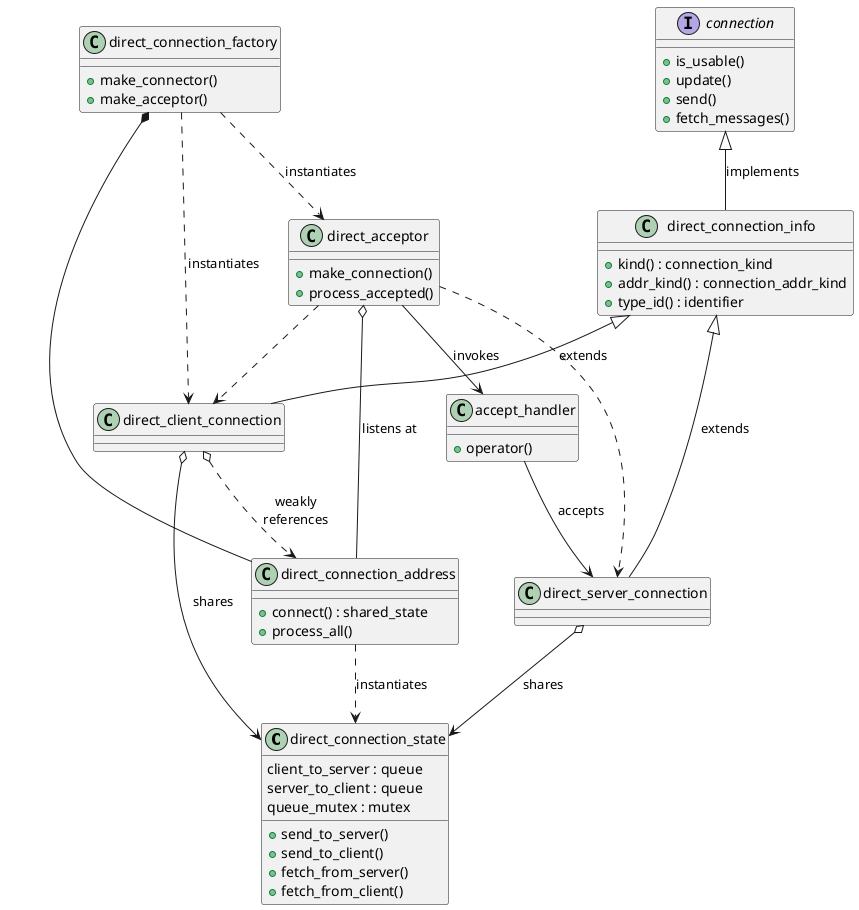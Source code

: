 @startuml
class direct_connection_state {
    client_to_server : queue
    server_to_client : queue
    queue_mutex : mutex
    +send_to_server()
    +send_to_client()
    +fetch_from_server()
    +fetch_from_client()
}

class direct_connection_address {
    +connect() : shared_state
    +process_all()
}

interface connection {
    +is_usable()
    +update()
    +send()
    +fetch_messages()
}

class direct_connection_info {
    +kind() : connection_kind
    +addr_kind() : connection_addr_kind
    +type_id() : identifier
}

class direct_client_connection {
}

class direct_server_connection {
}

class accept_handler {
    +operator()
}

class direct_acceptor {
    +make_connection()
    +process_accepted()
}

class direct_connection_factory {
    +make_connector()
    +make_acceptor()
}

connection <|-- direct_connection_info : implements
direct_connection_info <|-- direct_client_connection : extends
direct_connection_info <|-- direct_server_connection : extends
accept_handler --> direct_server_connection : accepts
direct_acceptor --> accept_handler : invokes
direct_acceptor o-- direct_connection_address : listens at
direct_acceptor ..> direct_client_connection
direct_acceptor ..> direct_server_connection
direct_connection_address ..> direct_connection_state : instantiates
direct_client_connection o--> direct_connection_state : shares 
direct_server_connection o--> direct_connection_state : shares
direct_client_connection o..> direct_connection_address : weakly\nreferences

direct_connection_factory *-- direct_connection_address
direct_connection_factory ..> direct_client_connection : instantiates
direct_connection_factory ..> direct_acceptor : instantiates
@enduml

